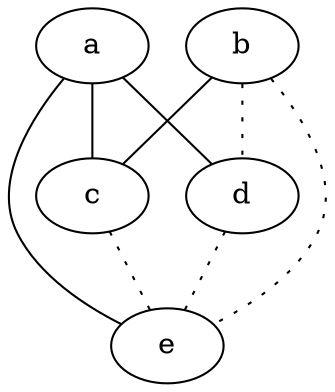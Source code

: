graph {
a -- c;
a -- d;
a -- e;
b -- c;
b -- d [style=dotted];
b -- e [style=dotted];
c -- e [style=dotted];
d -- e [style=dotted];
}
